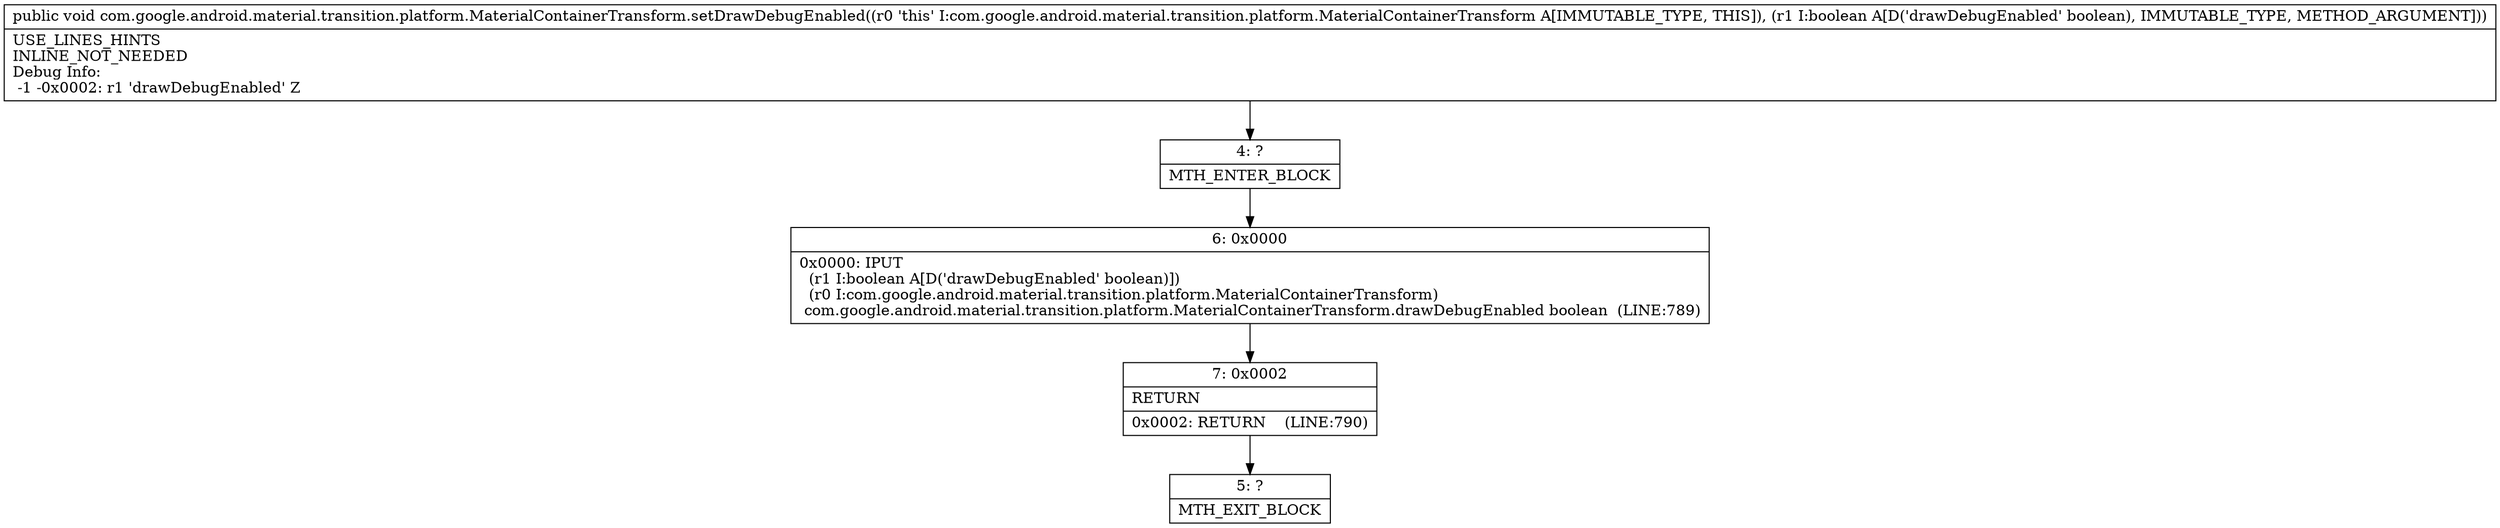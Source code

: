 digraph "CFG forcom.google.android.material.transition.platform.MaterialContainerTransform.setDrawDebugEnabled(Z)V" {
Node_4 [shape=record,label="{4\:\ ?|MTH_ENTER_BLOCK\l}"];
Node_6 [shape=record,label="{6\:\ 0x0000|0x0000: IPUT  \l  (r1 I:boolean A[D('drawDebugEnabled' boolean)])\l  (r0 I:com.google.android.material.transition.platform.MaterialContainerTransform)\l com.google.android.material.transition.platform.MaterialContainerTransform.drawDebugEnabled boolean  (LINE:789)\l}"];
Node_7 [shape=record,label="{7\:\ 0x0002|RETURN\l|0x0002: RETURN    (LINE:790)\l}"];
Node_5 [shape=record,label="{5\:\ ?|MTH_EXIT_BLOCK\l}"];
MethodNode[shape=record,label="{public void com.google.android.material.transition.platform.MaterialContainerTransform.setDrawDebugEnabled((r0 'this' I:com.google.android.material.transition.platform.MaterialContainerTransform A[IMMUTABLE_TYPE, THIS]), (r1 I:boolean A[D('drawDebugEnabled' boolean), IMMUTABLE_TYPE, METHOD_ARGUMENT]))  | USE_LINES_HINTS\lINLINE_NOT_NEEDED\lDebug Info:\l  \-1 \-0x0002: r1 'drawDebugEnabled' Z\l}"];
MethodNode -> Node_4;Node_4 -> Node_6;
Node_6 -> Node_7;
Node_7 -> Node_5;
}

